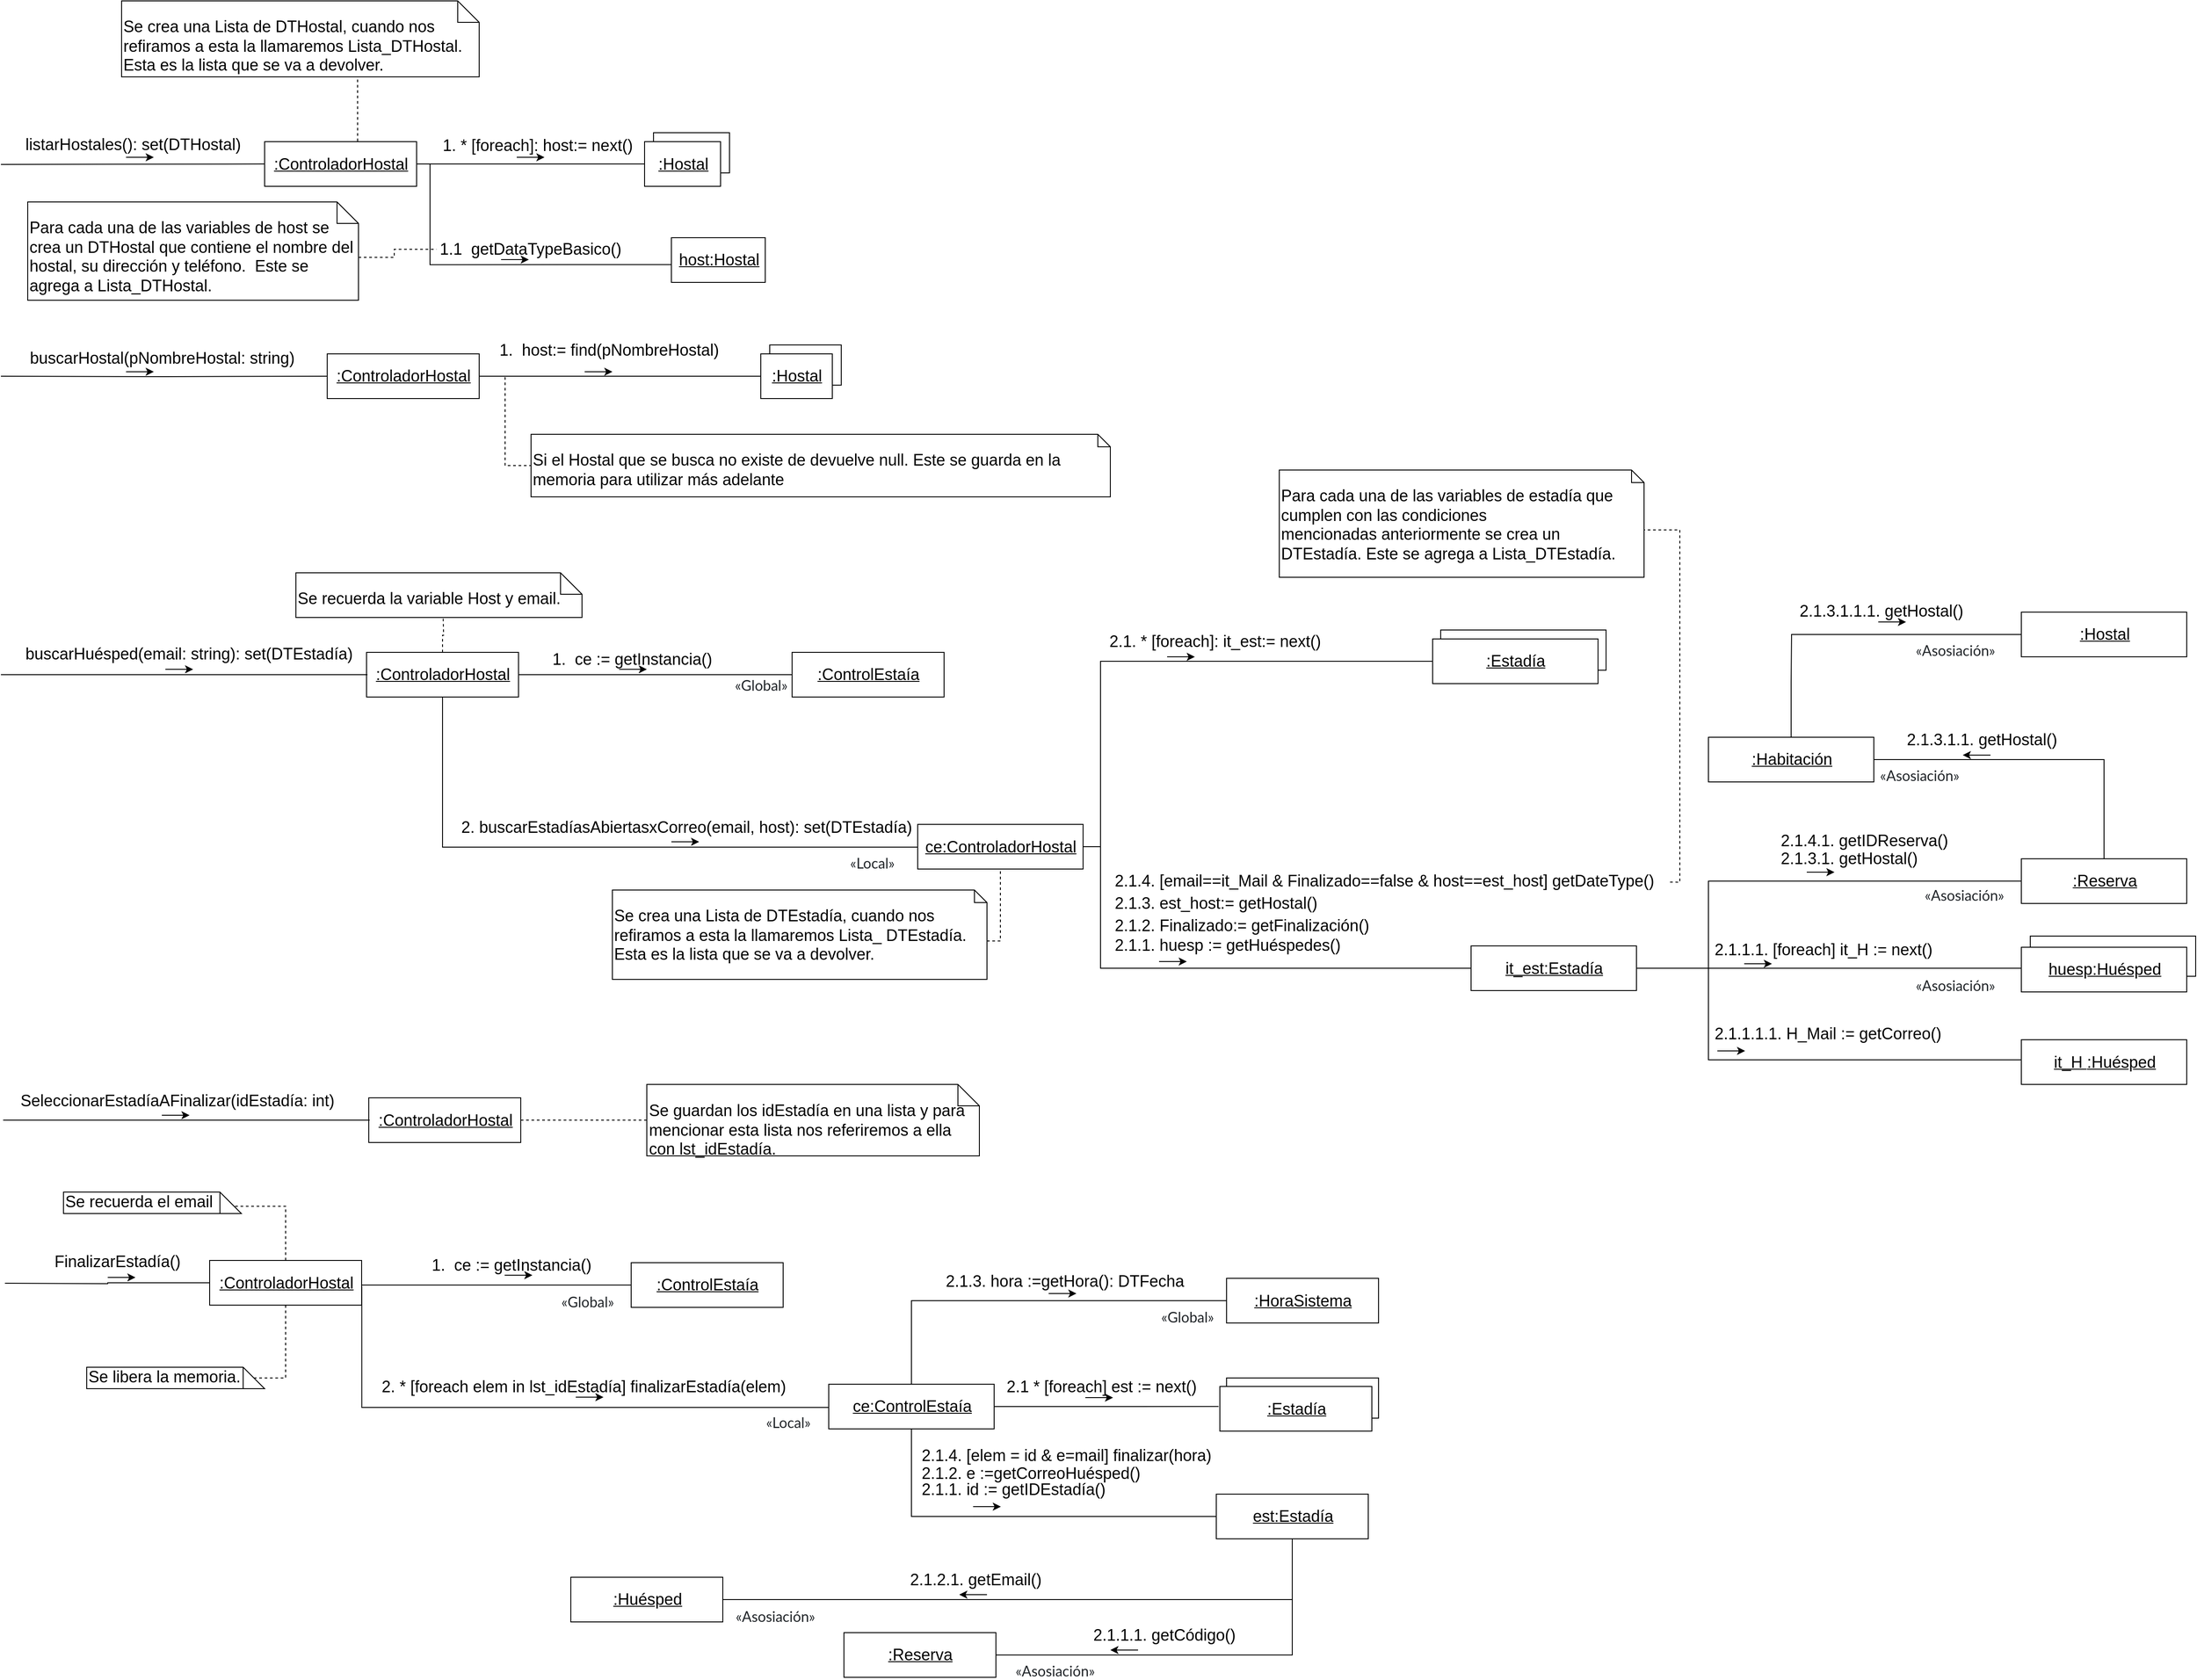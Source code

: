 <mxfile pages="1" version="11.2.4" type="device"><diagram id="DRuQuI_zZdhnLaiCwNbR" name="Finalizar Estadía "><mxGraphModel dx="2172" dy="1636" grid="1" gridSize="10" guides="1" tooltips="1" connect="1" arrows="1" fold="1" page="1" pageScale="1" pageWidth="1650" pageHeight="1300" math="0" shadow="0"><root><mxCell id="i7VamhsG1JHL7PZaSxZw-0"/><mxCell id="i7VamhsG1JHL7PZaSxZw-1" parent="i7VamhsG1JHL7PZaSxZw-0"/><mxCell id="QH2A_uGbcMg6r-jtoI0y-37" value="" style="html=1;rounded=0;glass=0;comic=0;labelBackgroundColor=none;strokeWidth=1;gradientColor=none;fontFamily=Helvetica;fontSize=18;" parent="i7VamhsG1JHL7PZaSxZw-1" vertex="1"><mxGeometry x="2270" y="1081.5" width="185" height="45" as="geometry"/></mxCell><mxCell id="RudC0TPtKOQSiKStHjdB-13" value="" style="html=1;rounded=0;glass=0;comic=0;labelBackgroundColor=none;strokeWidth=1;gradientColor=none;fontFamily=Helvetica;fontSize=18;" parent="i7VamhsG1JHL7PZaSxZw-1" vertex="1"><mxGeometry x="1610.5" y="739" width="185" height="45" as="geometry"/></mxCell><mxCell id="i10s_nJR-pjOkB-sqiiX-17" value="" style="html=1;rounded=0;glass=0;comic=0;labelBackgroundColor=none;strokeWidth=1;gradientColor=none;fontFamily=Helvetica;fontSize=18;" parent="i7VamhsG1JHL7PZaSxZw-1" vertex="1"><mxGeometry x="1371" y="1576" width="170" height="45" as="geometry"/></mxCell><mxCell id="t2P0Fc-SIx5XL0neFMzN-9" value=":ControladorHostal" style="html=1;fontFamily=Helvetica;fontSize=18;labelBackgroundColor=none;labelBorderColor=none;rounded=0;glass=0;comic=0;absoluteArcSize=0;strokeWidth=1;fontStyle=4" parent="i7VamhsG1JHL7PZaSxZw-1" vertex="1"><mxGeometry x="365" y="430" width="170" height="50" as="geometry"/></mxCell><mxCell id="t2P0Fc-SIx5XL0neFMzN-10" value="buscarHostal(pNombreHostal: string)" style="html=1;verticalAlign=bottom;endArrow=none;fontFamily=Helvetica;fontSize=18;entryX=0;entryY=0.5;entryDx=0;entryDy=0;rounded=0;startArrow=none;startFill=0;endFill=0;edgeStyle=orthogonalEdgeStyle;" parent="i7VamhsG1JHL7PZaSxZw-1" target="t2P0Fc-SIx5XL0neFMzN-9" edge="1"><mxGeometry x="-0.017" y="6" width="80" relative="1" as="geometry"><mxPoint y="455" as="sourcePoint"/><mxPoint x="130" y="510" as="targetPoint"/><mxPoint as="offset"/></mxGeometry></mxCell><mxCell id="t2P0Fc-SIx5XL0neFMzN-11" value="" style="html=1;rounded=0;glass=0;comic=0;labelBackgroundColor=none;strokeWidth=1;gradientColor=none;fontFamily=Helvetica;fontSize=18;" parent="i7VamhsG1JHL7PZaSxZw-1" vertex="1"><mxGeometry x="860" y="420" width="80" height="45" as="geometry"/></mxCell><mxCell id="t2P0Fc-SIx5XL0neFMzN-12" value=":Hostal" style="html=1;fontFamily=Helvetica;fontSize=18;labelBackgroundColor=none;labelBorderColor=none;rounded=0;glass=0;comic=0;absoluteArcSize=0;strokeWidth=1;fontStyle=4;gradientColor=none;gradientDirection=north;portConstraintRotation=0;resizeHeight=0;" parent="i7VamhsG1JHL7PZaSxZw-1" vertex="1"><mxGeometry x="850" y="430" width="80" height="50" as="geometry"/></mxCell><mxCell id="t2P0Fc-SIx5XL0neFMzN-13" value="1.&amp;nbsp; host:= find(pNombreHostal)" style="html=1;verticalAlign=bottom;endArrow=none;fontFamily=Helvetica;fontSize=18;exitX=1;exitY=0.5;exitDx=0;exitDy=0;entryX=0;entryY=0.5;entryDx=0;entryDy=0;rounded=0;startArrow=none;startFill=0;endFill=0;edgeStyle=orthogonalEdgeStyle;" parent="i7VamhsG1JHL7PZaSxZw-1" source="t2P0Fc-SIx5XL0neFMzN-9" target="t2P0Fc-SIx5XL0neFMzN-12" edge="1"><mxGeometry x="-0.079" y="15" width="80" relative="1" as="geometry"><mxPoint x="465" y="455" as="sourcePoint"/><mxPoint x="545" y="455" as="targetPoint"/><mxPoint as="offset"/></mxGeometry></mxCell><mxCell id="t2P0Fc-SIx5XL0neFMzN-15" value="&lt;p class=&quot;MsoNormal&quot;&gt;&lt;span lang=&quot;ES-UY&quot; style=&quot;font-size: 13.5pt ; line-height: 107% ; font-family: &amp;#34;helvetica&amp;#34; , sans-serif&quot;&gt;Si el Hostal&amp;nbsp;que se busca no existe de devuelve null. Este se guarda en la memoria para&amp;nbsp;utilizar más adelante&lt;/span&gt; &lt;span lang=&quot;ES-UY&quot;&gt;&lt;/span&gt;&lt;/p&gt;" style="shape=note;whiteSpace=wrap;html=1;size=14;verticalAlign=top;align=left;spacingTop=-6;rounded=0;glass=0;comic=0;labelBackgroundColor=none;strokeWidth=1;gradientColor=none;fontFamily=Helvetica;fontSize=18;" parent="i7VamhsG1JHL7PZaSxZw-1" vertex="1"><mxGeometry x="593" y="520" width="648" height="70" as="geometry"/></mxCell><mxCell id="t2P0Fc-SIx5XL0neFMzN-16" value="" style="endArrow=none;endSize=12;dashed=1;html=1;fontFamily=Helvetica;fontSize=18;endFill=0;entryX=0;entryY=0.5;entryDx=0;entryDy=0;entryPerimeter=0;exitX=1;exitY=0.5;exitDx=0;exitDy=0;edgeStyle=orthogonalEdgeStyle;rounded=0;startArrow=none;startFill=0;" parent="i7VamhsG1JHL7PZaSxZw-1" source="t2P0Fc-SIx5XL0neFMzN-9" target="t2P0Fc-SIx5XL0neFMzN-15" edge="1"><mxGeometry width="160" relative="1" as="geometry"><mxPoint x="325" y="680" as="sourcePoint"/><mxPoint x="485" y="680" as="targetPoint"/></mxGeometry></mxCell><mxCell id="RudC0TPtKOQSiKStHjdB-3" value="" style="edgeStyle=orthogonalEdgeStyle;orthogonalLoop=1;jettySize=auto;html=1;rounded=0;startArrow=none;startFill=0;endArrow=none;endFill=0;" parent="i7VamhsG1JHL7PZaSxZw-1" source="t2P0Fc-SIx5XL0neFMzN-17" target="RudC0TPtKOQSiKStHjdB-2" edge="1"><mxGeometry relative="1" as="geometry"><Array as="points"><mxPoint x="494" y="982"/></Array></mxGeometry></mxCell><mxCell id="t2P0Fc-SIx5XL0neFMzN-17" value=":ControladorHostal" style="html=1;fontFamily=Helvetica;fontSize=18;labelBackgroundColor=none;labelBorderColor=none;rounded=0;glass=0;comic=0;absoluteArcSize=0;strokeWidth=1;fontStyle=4" parent="i7VamhsG1JHL7PZaSxZw-1" vertex="1"><mxGeometry x="409" y="764" width="170" height="50" as="geometry"/></mxCell><mxCell id="RudC0TPtKOQSiKStHjdB-10" value="" style="edgeStyle=orthogonalEdgeStyle;rounded=0;orthogonalLoop=1;jettySize=auto;html=1;entryX=0;entryY=0.5;entryDx=0;entryDy=0;endArrow=none;endFill=0;exitX=1;exitY=0.5;exitDx=0;exitDy=0;" parent="i7VamhsG1JHL7PZaSxZw-1" source="RudC0TPtKOQSiKStHjdB-2" target="RudC0TPtKOQSiKStHjdB-9" edge="1"><mxGeometry relative="1" as="geometry"><Array as="points"><mxPoint x="1230" y="982"/><mxPoint x="1230" y="774"/></Array></mxGeometry></mxCell><mxCell id="QH2A_uGbcMg6r-jtoI0y-28" style="edgeStyle=orthogonalEdgeStyle;rounded=0;orthogonalLoop=1;jettySize=auto;html=1;startArrow=none;startFill=0;endArrow=none;endFill=0;entryX=0;entryY=0.5;entryDx=0;entryDy=0;exitX=1;exitY=0.5;exitDx=0;exitDy=0;" parent="i7VamhsG1JHL7PZaSxZw-1" source="RudC0TPtKOQSiKStHjdB-2" target="QH2A_uGbcMg6r-jtoI0y-27" edge="1"><mxGeometry relative="1" as="geometry"><Array as="points"><mxPoint x="1230" y="982"/><mxPoint x="1230" y="1117"/></Array><mxPoint x="1550" y="1118" as="targetPoint"/></mxGeometry></mxCell><mxCell id="RudC0TPtKOQSiKStHjdB-2" value="ce:ControladorHostal" style="html=1;fontFamily=Helvetica;fontSize=18;labelBackgroundColor=none;labelBorderColor=none;rounded=0;glass=0;comic=0;absoluteArcSize=0;strokeWidth=1;fontStyle=4" parent="i7VamhsG1JHL7PZaSxZw-1" vertex="1"><mxGeometry x="1025.5" y="956.5" width="185" height="50" as="geometry"/></mxCell><mxCell id="RudC0TPtKOQSiKStHjdB-9" value=":Estadía" style="html=1;fontFamily=Helvetica;fontSize=18;labelBackgroundColor=none;labelBorderColor=none;rounded=0;glass=0;comic=0;absoluteArcSize=0;strokeWidth=1;fontStyle=4" parent="i7VamhsG1JHL7PZaSxZw-1" vertex="1"><mxGeometry x="1601.5" y="749" width="185" height="50" as="geometry"/></mxCell><mxCell id="t2P0Fc-SIx5XL0neFMzN-18" value="buscarHuésped(email: string): set(DTEstadía)" style="html=1;verticalAlign=bottom;endArrow=none;fontFamily=Helvetica;fontSize=18;entryX=0;entryY=0.5;entryDx=0;entryDy=0;rounded=0;startArrow=none;startFill=0;endFill=0;edgeStyle=orthogonalEdgeStyle;" parent="i7VamhsG1JHL7PZaSxZw-1" target="t2P0Fc-SIx5XL0neFMzN-17" edge="1"><mxGeometry x="0.003" y="9" width="80" relative="1" as="geometry"><mxPoint x="10" y="789" as="sourcePoint"/><mxPoint x="99" y="844" as="targetPoint"/><Array as="points"><mxPoint x="10" y="789"/><mxPoint x="10" y="789"/></Array><mxPoint as="offset"/></mxGeometry></mxCell><mxCell id="t2P0Fc-SIx5XL0neFMzN-19" value=":ControlEstaía" style="html=1;fontFamily=Helvetica;fontSize=18;labelBackgroundColor=none;labelBorderColor=none;rounded=0;glass=0;comic=0;absoluteArcSize=0;strokeWidth=1;fontStyle=4;gradientColor=none;gradientDirection=north;portConstraintRotation=0;resizeHeight=0;" parent="i7VamhsG1JHL7PZaSxZw-1" vertex="1"><mxGeometry x="885" y="764" width="170" height="50" as="geometry"/></mxCell><mxCell id="t2P0Fc-SIx5XL0neFMzN-20" value="" style="html=1;verticalAlign=bottom;endArrow=none;fontFamily=Helvetica;fontSize=18;exitX=1;exitY=0.5;exitDx=0;exitDy=0;entryX=0;entryY=0.5;entryDx=0;entryDy=0;rounded=0;startArrow=none;startFill=0;endFill=0;edgeStyle=orthogonalEdgeStyle;" parent="i7VamhsG1JHL7PZaSxZw-1" source="t2P0Fc-SIx5XL0neFMzN-17" target="t2P0Fc-SIx5XL0neFMzN-19" edge="1"><mxGeometry x="-0.14" y="13" width="80" relative="1" as="geometry"><mxPoint x="641.5" y="789" as="sourcePoint"/><mxPoint x="721.5" y="789" as="targetPoint"/><mxPoint as="offset"/></mxGeometry></mxCell><mxCell id="M3K23C-mdGrIZr00Ml2p-0" value="&lt;span style=&quot;color: rgb(33 , 37 , 41) ; font-family: &amp;#34;lato&amp;#34; , &amp;#34;arial&amp;#34; , sans-serif ; font-size: 16px ; text-align: left ; white-space: normal&quot;&gt;«Global»&lt;/span&gt;" style="text;html=1;resizable=0;points=[];align=center;verticalAlign=middle;labelBackgroundColor=#ffffff;" parent="t2P0Fc-SIx5XL0neFMzN-20" vertex="1" connectable="0"><mxGeometry x="0.367" y="-4" relative="1" as="geometry"><mxPoint x="62" y="7" as="offset"/></mxGeometry></mxCell><mxCell id="t2P0Fc-SIx5XL0neFMzN-24" value=":ControladorHostal" style="html=1;fontFamily=Helvetica;fontSize=18;labelBackgroundColor=none;labelBorderColor=none;rounded=0;glass=0;comic=0;absoluteArcSize=0;strokeWidth=1;fontStyle=4" parent="i7VamhsG1JHL7PZaSxZw-1" vertex="1"><mxGeometry x="233.5" y="1444.5" width="170" height="50" as="geometry"/></mxCell><mxCell id="t2P0Fc-SIx5XL0neFMzN-25" value="FinalizarEstadía()" style="html=1;verticalAlign=bottom;endArrow=none;fontFamily=Helvetica;fontSize=18;entryX=0;entryY=0.5;entryDx=0;entryDy=0;rounded=0;startArrow=none;startFill=0;endFill=0;edgeStyle=orthogonalEdgeStyle;" parent="i7VamhsG1JHL7PZaSxZw-1" target="t2P0Fc-SIx5XL0neFMzN-24" edge="1"><mxGeometry x="0.097" y="10" width="80" relative="1" as="geometry"><mxPoint x="4.5" y="1470" as="sourcePoint"/><mxPoint x="93.5" y="1524.5" as="targetPoint"/><mxPoint x="1" as="offset"/></mxGeometry></mxCell><mxCell id="t2P0Fc-SIx5XL0neFMzN-27" value=":Estadía" style="html=1;fontFamily=Helvetica;fontSize=18;labelBackgroundColor=none;labelBorderColor=none;rounded=0;glass=0;comic=0;absoluteArcSize=0;strokeWidth=1;fontStyle=4;gradientColor=none;gradientDirection=north;portConstraintRotation=0;resizeHeight=0;" parent="i7VamhsG1JHL7PZaSxZw-1" vertex="1"><mxGeometry x="1363.5" y="1585.5" width="170" height="50" as="geometry"/></mxCell><mxCell id="RudC0TPtKOQSiKStHjdB-7" value="&lt;span style=&quot;font-size: 18px ; text-align: center ; background-color: rgb(255 , 255 , 255)&quot;&gt;2. buscarEstadíasAbiertasxCorreo(email, host): set(DTEstadía)&lt;/span&gt;" style="text;html=1;resizable=0;points=[];autosize=1;align=left;verticalAlign=top;spacingTop=-4;" parent="i7VamhsG1JHL7PZaSxZw-1" vertex="1"><mxGeometry x="512.5" y="946.5" width="520" height="20" as="geometry"/></mxCell><mxCell id="RudC0TPtKOQSiKStHjdB-14" value="&lt;span style=&quot;font-size: 18px ; text-align: center ; background-color: rgb(255 , 255 , 255)&quot;&gt;2.1. * [foreach]: it_est:= next()&lt;/span&gt;" style="text;html=1;resizable=0;points=[];autosize=1;align=left;verticalAlign=top;spacingTop=-4;" parent="i7VamhsG1JHL7PZaSxZw-1" vertex="1"><mxGeometry x="1237.5" y="739" width="250" height="20" as="geometry"/></mxCell><mxCell id="RudC0TPtKOQSiKStHjdB-18" value="" style="edgeStyle=orthogonalEdgeStyle;orthogonalLoop=1;jettySize=auto;html=1;rounded=0;startArrow=none;startFill=0;endArrow=none;endFill=0;exitX=1.001;exitY=0.58;exitDx=0;exitDy=0;exitPerimeter=0;" parent="i7VamhsG1JHL7PZaSxZw-1" source="t2P0Fc-SIx5XL0neFMzN-24" target="RudC0TPtKOQSiKStHjdB-19" edge="1"><mxGeometry relative="1" as="geometry"><mxPoint x="410" y="1470" as="sourcePoint"/><Array as="points"><mxPoint x="404" y="1609"/></Array></mxGeometry></mxCell><mxCell id="QH2A_uGbcMg6r-jtoI0y-21" style="edgeStyle=orthogonalEdgeStyle;rounded=0;orthogonalLoop=1;jettySize=auto;html=1;entryX=-0.008;entryY=0.448;entryDx=0;entryDy=0;entryPerimeter=0;startArrow=none;startFill=0;endArrow=none;endFill=0;" parent="i7VamhsG1JHL7PZaSxZw-1" source="RudC0TPtKOQSiKStHjdB-19" target="t2P0Fc-SIx5XL0neFMzN-27" edge="1"><mxGeometry relative="1" as="geometry"/></mxCell><mxCell id="QH2A_uGbcMg6r-jtoI0y-152" style="edgeStyle=orthogonalEdgeStyle;rounded=0;orthogonalLoop=1;jettySize=auto;html=1;entryX=0;entryY=0.5;entryDx=0;entryDy=0;startArrow=none;startFill=0;endArrow=none;endFill=0;" parent="i7VamhsG1JHL7PZaSxZw-1" source="RudC0TPtKOQSiKStHjdB-19" target="QH2A_uGbcMg6r-jtoI0y-151" edge="1"><mxGeometry relative="1" as="geometry"><Array as="points"><mxPoint x="1018.5" y="1731"/></Array></mxGeometry></mxCell><mxCell id="RudC0TPtKOQSiKStHjdB-19" value="ce:ControlEstaía" style="html=1;fontFamily=Helvetica;fontSize=18;labelBackgroundColor=none;labelBorderColor=none;rounded=0;glass=0;comic=0;absoluteArcSize=0;strokeWidth=1;fontStyle=4" parent="i7VamhsG1JHL7PZaSxZw-1" vertex="1"><mxGeometry x="926" y="1583" width="185" height="50" as="geometry"/></mxCell><mxCell id="RudC0TPtKOQSiKStHjdB-20" value=":ControlEstaía" style="html=1;fontFamily=Helvetica;fontSize=18;labelBackgroundColor=none;labelBorderColor=none;rounded=0;glass=0;comic=0;absoluteArcSize=0;strokeWidth=1;fontStyle=4;gradientColor=none;gradientDirection=north;portConstraintRotation=0;resizeHeight=0;" parent="i7VamhsG1JHL7PZaSxZw-1" vertex="1"><mxGeometry x="705" y="1447" width="170" height="50" as="geometry"/></mxCell><mxCell id="RudC0TPtKOQSiKStHjdB-21" value="" style="html=1;verticalAlign=bottom;endArrow=none;fontFamily=Helvetica;fontSize=18;exitX=1;exitY=0.5;exitDx=0;exitDy=0;entryX=0;entryY=0.5;entryDx=0;entryDy=0;rounded=0;startArrow=none;startFill=0;endFill=0;edgeStyle=orthogonalEdgeStyle;" parent="i7VamhsG1JHL7PZaSxZw-1" target="RudC0TPtKOQSiKStHjdB-20" edge="1"><mxGeometry x="0.184" y="1" width="80" relative="1" as="geometry"><mxPoint x="403.5" y="1469.5" as="sourcePoint"/><mxPoint x="546" y="1469.5" as="targetPoint"/><mxPoint as="offset"/><Array as="points"><mxPoint x="404" y="1472"/></Array></mxGeometry></mxCell><mxCell id="RudC0TPtKOQSiKStHjdB-23" value="&lt;span style=&quot;font-size: 18px ; text-align: center ; background-color: rgb(255 , 255 , 255)&quot;&gt;2.&amp;nbsp;&lt;/span&gt;&lt;span style=&quot;text-align: center ; background-color: rgb(255 , 255 , 255)&quot;&gt;&lt;span style=&quot;font-size: 18px&quot;&gt;* [foreach elem in lst_idEstadía] finalizarEstadía(elem)&lt;/span&gt;&lt;/span&gt;" style="text;html=1;resizable=0;points=[];autosize=1;align=left;verticalAlign=top;spacingTop=-4;" parent="i7VamhsG1JHL7PZaSxZw-1" vertex="1"><mxGeometry x="423.5" y="1573" width="470" height="20" as="geometry"/></mxCell><mxCell id="RudC0TPtKOQSiKStHjdB-26" value="&lt;p class=&quot;MsoNormal&quot;&gt;Se recuerda la variable Host y email.&lt;/p&gt;" style="shape=note;whiteSpace=wrap;html=1;size=24;verticalAlign=top;align=left;spacingTop=-6;rounded=0;glass=0;comic=0;labelBackgroundColor=none;strokeWidth=1;gradientColor=none;fontFamily=Helvetica;fontSize=18;" parent="i7VamhsG1JHL7PZaSxZw-1" vertex="1"><mxGeometry x="330" y="675" width="320" height="50" as="geometry"/></mxCell><mxCell id="RudC0TPtKOQSiKStHjdB-27" value="" style="endArrow=none;dashed=1;html=1;entryX=0.5;entryY=1;entryDx=0;entryDy=0;entryPerimeter=0;exitX=0.5;exitY=0;exitDx=0;exitDy=0;rounded=0;startArrow=none;startFill=0;endFill=0;edgeStyle=orthogonalEdgeStyle;" parent="i7VamhsG1JHL7PZaSxZw-1" source="t2P0Fc-SIx5XL0neFMzN-17" edge="1"><mxGeometry width="50" height="50" relative="1" as="geometry"><mxPoint x="504" y="746.5" as="sourcePoint"/><mxPoint x="494.714" y="724.714" as="targetPoint"/></mxGeometry></mxCell><mxCell id="QH2A_uGbcMg6r-jtoI0y-1" value=":ControladorHostal" style="html=1;fontFamily=Helvetica;fontSize=18;labelBackgroundColor=none;labelBorderColor=none;rounded=0;glass=0;comic=0;absoluteArcSize=0;strokeWidth=1;fontStyle=4" parent="i7VamhsG1JHL7PZaSxZw-1" vertex="1"><mxGeometry x="295" y="192.5" width="170" height="50" as="geometry"/></mxCell><mxCell id="QH2A_uGbcMg6r-jtoI0y-2" value="listarHostales(): set(DTHostal)&amp;nbsp;" style="html=1;verticalAlign=bottom;endArrow=none;fontFamily=Helvetica;fontSize=18;entryX=0;entryY=0.5;entryDx=0;entryDy=0;endFill=0;" parent="i7VamhsG1JHL7PZaSxZw-1" target="QH2A_uGbcMg6r-jtoI0y-1" edge="1"><mxGeometry x="0.017" y="8" width="80" relative="1" as="geometry"><mxPoint y="218" as="sourcePoint"/><mxPoint x="80" y="272.5" as="targetPoint"/><mxPoint as="offset"/></mxGeometry></mxCell><mxCell id="QH2A_uGbcMg6r-jtoI0y-3" value="" style="html=1;rounded=0;glass=0;comic=0;labelBackgroundColor=none;strokeWidth=1;gradientColor=none;fontFamily=Helvetica;fontSize=18;" parent="i7VamhsG1JHL7PZaSxZw-1" vertex="1"><mxGeometry x="730" y="182.5" width="85" height="45" as="geometry"/></mxCell><mxCell id="QH2A_uGbcMg6r-jtoI0y-4" value=":Hostal" style="html=1;fontFamily=Helvetica;fontSize=18;labelBackgroundColor=none;labelBorderColor=none;rounded=0;glass=0;comic=0;absoluteArcSize=0;strokeWidth=1;fontStyle=4;gradientColor=none;gradientDirection=north;portConstraintRotation=0;resizeHeight=0;" parent="i7VamhsG1JHL7PZaSxZw-1" vertex="1"><mxGeometry x="720" y="192.5" width="85" height="50" as="geometry"/></mxCell><mxCell id="QH2A_uGbcMg6r-jtoI0y-5" value="1. * [foreach]: host:= next()" style="html=1;verticalAlign=bottom;endArrow=none;fontFamily=Helvetica;fontSize=18;exitX=1;exitY=0.5;exitDx=0;exitDy=0;entryX=0;entryY=0.5;entryDx=0;entryDy=0;endFill=0;" parent="i7VamhsG1JHL7PZaSxZw-1" source="QH2A_uGbcMg6r-jtoI0y-1" target="QH2A_uGbcMg6r-jtoI0y-4" edge="1"><mxGeometry x="0.059" y="8" width="80" relative="1" as="geometry"><mxPoint x="415" y="217.5" as="sourcePoint"/><mxPoint x="495" y="217.5" as="targetPoint"/><mxPoint y="1" as="offset"/></mxGeometry></mxCell><mxCell id="QH2A_uGbcMg6r-jtoI0y-7" value="&lt;p class=&quot;MsoNormal&quot;&gt;&lt;span lang=&quot;ES-UY&quot;&gt;Para cada una de las variables de host se&lt;br&gt;crea un DTHostal que contiene el nombre del hostal, su dirección y teléfono.&amp;nbsp; Este se agrega a Lista_DTHostal.&lt;/span&gt;&lt;/p&gt;" style="shape=note;whiteSpace=wrap;html=1;size=24;verticalAlign=top;align=left;spacingTop=-6;rounded=0;glass=0;comic=0;labelBackgroundColor=none;strokeWidth=1;gradientColor=none;fontFamily=Helvetica;fontSize=18;" parent="i7VamhsG1JHL7PZaSxZw-1" vertex="1"><mxGeometry x="30" y="260" width="370" height="110" as="geometry"/></mxCell><mxCell id="QH2A_uGbcMg6r-jtoI0y-8" value="host:Hostal" style="html=1;fontFamily=Helvetica;fontSize=18;labelBackgroundColor=none;labelBorderColor=none;rounded=0;glass=0;comic=0;absoluteArcSize=0;strokeWidth=1;fontStyle=4;gradientColor=none;gradientDirection=north;portConstraintRotation=0;resizeHeight=0;" parent="i7VamhsG1JHL7PZaSxZw-1" vertex="1"><mxGeometry x="750" y="300" width="105" height="50" as="geometry"/></mxCell><mxCell id="QH2A_uGbcMg6r-jtoI0y-9" value="" style="endArrow=none;html=1;entryX=1;entryY=0.5;entryDx=0;entryDy=0;edgeStyle=orthogonalEdgeStyle;rounded=0;exitX=0.001;exitY=0.603;exitDx=0;exitDy=0;exitPerimeter=0;" parent="i7VamhsG1JHL7PZaSxZw-1" source="QH2A_uGbcMg6r-jtoI0y-8" target="QH2A_uGbcMg6r-jtoI0y-1" edge="1"><mxGeometry width="50" height="50" relative="1" as="geometry"><mxPoint x="730" y="330" as="sourcePoint"/><mxPoint x="535" y="342.5" as="targetPoint"/><Array as="points"><mxPoint x="480" y="330"/><mxPoint x="480" y="218"/></Array></mxGeometry></mxCell><mxCell id="QH2A_uGbcMg6r-jtoI0y-17" value="" style="endArrow=none;dashed=1;html=1;edgeStyle=orthogonalEdgeStyle;rounded=0;exitX=0;exitY=0;exitDx=370;exitDy=62;exitPerimeter=0;entryX=-0.008;entryY=0.65;entryDx=0;entryDy=0;entryPerimeter=0;" parent="i7VamhsG1JHL7PZaSxZw-1" source="QH2A_uGbcMg6r-jtoI0y-7" target="BRYXdsOdBAK3vcTuDJ-m-0" edge="1"><mxGeometry width="50" height="50" relative="1" as="geometry"><mxPoint x="420" y="340" as="sourcePoint"/><mxPoint x="480" y="220.333" as="targetPoint"/><Array as="points"><mxPoint x="440" y="322"/><mxPoint x="440" y="313"/></Array></mxGeometry></mxCell><mxCell id="QH2A_uGbcMg6r-jtoI0y-18" value="" style="endArrow=none;html=1;" parent="i7VamhsG1JHL7PZaSxZw-1" edge="1"><mxGeometry width="50" height="50" relative="1" as="geometry"><mxPoint y="789" as="sourcePoint"/><mxPoint x="410" y="789" as="targetPoint"/></mxGeometry></mxCell><mxCell id="kaMDln1j0YEVCARVIJih-2" value="" style="edgeStyle=orthogonalEdgeStyle;rounded=0;orthogonalLoop=1;jettySize=auto;html=1;endArrow=none;endFill=0;" parent="i7VamhsG1JHL7PZaSxZw-1" source="QH2A_uGbcMg6r-jtoI0y-27" target="kaMDln1j0YEVCARVIJih-1" edge="1"><mxGeometry relative="1" as="geometry"><Array as="points"><mxPoint x="1910" y="1118"/><mxPoint x="1910" y="1020"/></Array></mxGeometry></mxCell><mxCell id="QH2A_uGbcMg6r-jtoI0y-27" value="&lt;span style=&quot;background-color: rgb(255 , 255 , 255)&quot;&gt;it_est&lt;/span&gt;:Estadía" style="html=1;fontFamily=Helvetica;fontSize=18;labelBackgroundColor=none;labelBorderColor=none;rounded=0;glass=0;comic=0;absoluteArcSize=0;strokeWidth=1;fontStyle=4" parent="i7VamhsG1JHL7PZaSxZw-1" vertex="1"><mxGeometry x="1644.5" y="1092.5" width="185" height="50" as="geometry"/></mxCell><mxCell id="kaMDln1j0YEVCARVIJih-1" value="&lt;span style=&quot;background-color: rgb(255 , 255 , 255)&quot;&gt;:Reserva&lt;/span&gt;" style="html=1;fontFamily=Helvetica;fontSize=18;labelBackgroundColor=none;labelBorderColor=none;rounded=0;glass=0;comic=0;absoluteArcSize=0;strokeWidth=1;fontStyle=4" parent="i7VamhsG1JHL7PZaSxZw-1" vertex="1"><mxGeometry x="2260" y="995" width="185" height="50" as="geometry"/></mxCell><mxCell id="QH2A_uGbcMg6r-jtoI0y-29" value="&lt;span style=&quot;font-size: 18px ; text-align: center ; background-color: rgb(255 , 255 , 255)&quot;&gt;2.1.1. huesp :=&amp;nbsp;&lt;/span&gt;&lt;span lang=&quot;ES-UY&quot; style=&quot;font-size: 13.5pt ; line-height: 107% ; font-family: &amp;#34;helvetica&amp;#34; , sans-serif ; background: white&quot;&gt;getHuéspedes()&lt;/span&gt;" style="text;html=1;resizable=0;points=[];autosize=1;align=left;verticalAlign=top;spacingTop=-4;" parent="i7VamhsG1JHL7PZaSxZw-1" vertex="1"><mxGeometry x="1244" y="1079" width="270" height="20" as="geometry"/></mxCell><mxCell id="QH2A_uGbcMg6r-jtoI0y-31" value="&lt;span style=&quot;font-size: 18px ; text-align: center ; background-color: rgb(255 , 255 , 255)&quot;&gt;2.1.2. Finalizado:=&amp;nbsp;&lt;/span&gt;&lt;span lang=&quot;ES-UY&quot; style=&quot;font-size: 13.5pt ; line-height: 107% ; font-family: &amp;#34;helvetica&amp;#34; , sans-serif ; background: white&quot;&gt;&lt;span style=&quot;font-family: &amp;#34;helvetica&amp;#34; ; text-align: center&quot;&gt;getFinalización&lt;/span&gt;()&lt;/span&gt;" style="text;html=1;resizable=0;points=[];autosize=1;align=left;verticalAlign=top;spacingTop=-4;" parent="i7VamhsG1JHL7PZaSxZw-1" vertex="1"><mxGeometry x="1244" y="1056.5" width="300" height="20" as="geometry"/></mxCell><mxCell id="QH2A_uGbcMg6r-jtoI0y-32" value="&lt;span style=&quot;text-align: center ; background-color: rgb(255 , 255 , 255)&quot;&gt;&lt;span style=&quot;font-size: 18px&quot;&gt;2.1.4. [email==it_Mail &amp;amp; Finalizado==false &amp;amp; host==est_host]&amp;nbsp;&lt;/span&gt;&lt;/span&gt;&lt;span lang=&quot;ES-UY&quot; style=&quot;font-size: 13.5pt ; line-height: 107% ; font-family: &amp;#34;helvetica&amp;#34; , sans-serif ; background: white&quot;&gt;getDateType()&lt;/span&gt;" style="text;html=1;resizable=0;points=[];autosize=1;align=left;verticalAlign=top;spacingTop=-4;" parent="i7VamhsG1JHL7PZaSxZw-1" vertex="1"><mxGeometry x="1244" y="1006.5" width="620" height="20" as="geometry"/></mxCell><mxCell id="QH2A_uGbcMg6r-jtoI0y-33" value="&lt;span style=&quot;background-color: rgb(255 , 255 , 255)&quot;&gt;huesp:Huésped&lt;/span&gt;" style="html=1;fontFamily=Helvetica;fontSize=18;labelBackgroundColor=none;labelBorderColor=none;rounded=0;glass=0;comic=0;absoluteArcSize=0;strokeWidth=1;fontStyle=4" parent="i7VamhsG1JHL7PZaSxZw-1" vertex="1"><mxGeometry x="2260" y="1094" width="185" height="50" as="geometry"/></mxCell><mxCell id="QH2A_uGbcMg6r-jtoI0y-35" value="&lt;span style=&quot;font-size: 18px ; text-align: center ; background-color: rgb(255 , 255 , 255)&quot;&gt;2.1.1.1. [foreach] it_H := next()&lt;/span&gt;" style="text;html=1;resizable=0;points=[];autosize=1;align=left;verticalAlign=top;spacingTop=-4;" parent="i7VamhsG1JHL7PZaSxZw-1" vertex="1"><mxGeometry x="1914.5" y="1084" width="260" height="20" as="geometry"/></mxCell><mxCell id="QH2A_uGbcMg6r-jtoI0y-39" value="&lt;span style=&quot;background-color: rgb(255 , 255 , 255)&quot;&gt;it_H&amp;nbsp;&lt;/span&gt;&lt;span style=&quot;background-color: rgb(255 , 255 , 255)&quot;&gt;:Huésped&lt;/span&gt;" style="html=1;fontFamily=Helvetica;fontSize=18;labelBackgroundColor=none;labelBorderColor=none;rounded=0;glass=0;comic=0;absoluteArcSize=0;strokeWidth=1;fontStyle=4" parent="i7VamhsG1JHL7PZaSxZw-1" vertex="1"><mxGeometry x="2260" y="1197.5" width="185" height="50" as="geometry"/></mxCell><mxCell id="QH2A_uGbcMg6r-jtoI0y-41" value="&lt;span style=&quot;font-size: 18px ; text-align: center ; background-color: rgb(255 , 255 , 255)&quot;&gt;2.1.1.1.1.&amp;nbsp;&lt;/span&gt;&lt;span style=&quot;font-size: 18px ; text-align: center ; background-color: rgb(255 , 255 , 255)&quot;&gt;H_Mail := getCorreo()&lt;/span&gt;" style="text;html=1;resizable=0;points=[];autosize=1;align=left;verticalAlign=top;spacingTop=-4;" parent="i7VamhsG1JHL7PZaSxZw-1" vertex="1"><mxGeometry x="1914.5" y="1177.5" width="270" height="20" as="geometry"/></mxCell><mxCell id="QH2A_uGbcMg6r-jtoI0y-44" value="&lt;p class=&quot;MsoNormal&quot;&gt;&lt;span lang=&quot;ES-UY&quot;&gt;Se crea una Lista de DTEstadía, cuando nos&lt;br/&gt;refiramos a esta la llamaremos Lista_ DTEstadía. Esta es la lista que se va a devolver.&lt;/span&gt;&lt;/p&gt;" style="shape=note;whiteSpace=wrap;html=1;size=14;verticalAlign=top;align=left;spacingTop=-6;rounded=0;glass=0;comic=0;labelBackgroundColor=none;strokeWidth=1;gradientColor=none;fontFamily=Helvetica;fontSize=18;" parent="i7VamhsG1JHL7PZaSxZw-1" vertex="1"><mxGeometry x="684" y="1030" width="419" height="100" as="geometry"/></mxCell><mxCell id="QH2A_uGbcMg6r-jtoI0y-49" value=":ControladorHostal" style="html=1;fontFamily=Helvetica;fontSize=18;labelBackgroundColor=none;labelBorderColor=none;rounded=0;glass=0;comic=0;absoluteArcSize=0;strokeWidth=1;fontStyle=4" parent="i7VamhsG1JHL7PZaSxZw-1" vertex="1"><mxGeometry x="411.5" y="1262.5" width="170" height="50" as="geometry"/></mxCell><mxCell id="QH2A_uGbcMg6r-jtoI0y-65" value="&lt;p class=&quot;MsoNormal&quot;&gt;&lt;span lang=&quot;ES-UY&quot; style=&quot;font-size: 13.5pt ; line-height: 107% ; font-family: &amp;#34;helvetica&amp;#34; , sans-serif&quot;&gt;Se guardan&amp;nbsp;los idEstadía en una lista y para mencionar esta lista nos referiremos a ella&lt;br&gt;con lst_idEstadía.&lt;/span&gt;&lt;span lang=&quot;ES-UY&quot;&gt;&lt;/span&gt;&lt;/p&gt;" style="shape=note;whiteSpace=wrap;html=1;size=24;verticalAlign=top;align=left;spacingTop=-6;rounded=0;glass=0;comic=0;labelBackgroundColor=none;strokeWidth=1;gradientColor=none;fontFamily=Helvetica;fontSize=18;" parent="i7VamhsG1JHL7PZaSxZw-1" vertex="1"><mxGeometry x="722.5" y="1247.5" width="372" height="80" as="geometry"/></mxCell><mxCell id="QH2A_uGbcMg6r-jtoI0y-66" value="" style="endArrow=none;dashed=1;html=1;entryX=0;entryY=0.5;entryDx=0;entryDy=0;entryPerimeter=0;exitX=1;exitY=0.5;exitDx=0;exitDy=0;rounded=0;startArrow=none;startFill=0;endFill=0;edgeStyle=orthogonalEdgeStyle;" parent="i7VamhsG1JHL7PZaSxZw-1" source="QH2A_uGbcMg6r-jtoI0y-49" target="QH2A_uGbcMg6r-jtoI0y-65" edge="1"><mxGeometry width="50" height="50" relative="1" as="geometry"><mxPoint x="506.5" y="1245" as="sourcePoint"/><mxPoint x="497.214" y="1223.214" as="targetPoint"/></mxGeometry></mxCell><mxCell id="QH2A_uGbcMg6r-jtoI0y-67" value="" style="endArrow=none;html=1;" parent="i7VamhsG1JHL7PZaSxZw-1" edge="1"><mxGeometry width="50" height="50" relative="1" as="geometry"><mxPoint x="2.5" y="1287.5" as="sourcePoint"/><mxPoint x="412.5" y="1287.5" as="targetPoint"/></mxGeometry></mxCell><mxCell id="QH2A_uGbcMg6r-jtoI0y-150" value="&lt;span style=&quot;font-size: 18px ; text-align: center ; background-color: rgb(255 , 255 , 255)&quot;&gt;2.1&amp;nbsp;&lt;/span&gt;&lt;span style=&quot;text-align: center ; background-color: rgb(255 , 255 , 255)&quot;&gt;&lt;span style=&quot;font-size: 18px&quot;&gt;* [foreach] est := next()&lt;/span&gt;&lt;/span&gt;" style="text;html=1;resizable=0;points=[];autosize=1;align=left;verticalAlign=top;spacingTop=-4;" parent="i7VamhsG1JHL7PZaSxZw-1" vertex="1"><mxGeometry x="1122.5" y="1573" width="230" height="20" as="geometry"/></mxCell><mxCell id="irW4bm9456K9bcMzjI3U-3" value="" style="edgeStyle=orthogonalEdgeStyle;rounded=0;orthogonalLoop=1;jettySize=auto;html=1;exitX=0.5;exitY=1;exitDx=0;exitDy=0;entryX=1;entryY=0.5;entryDx=0;entryDy=0;endArrow=none;endFill=0;" parent="i7VamhsG1JHL7PZaSxZw-1" source="QH2A_uGbcMg6r-jtoI0y-151" target="irW4bm9456K9bcMzjI3U-2" edge="1"><mxGeometry relative="1" as="geometry"><Array as="points"><mxPoint x="1445" y="1886"/></Array></mxGeometry></mxCell><mxCell id="irW4bm9456K9bcMzjI3U-6" value="" style="edgeStyle=orthogonalEdgeStyle;rounded=0;orthogonalLoop=1;jettySize=auto;html=1;exitX=0.5;exitY=1;exitDx=0;exitDy=0;entryX=1;entryY=0.5;entryDx=0;entryDy=0;endArrow=none;endFill=0;" parent="i7VamhsG1JHL7PZaSxZw-1" source="QH2A_uGbcMg6r-jtoI0y-151" target="irW4bm9456K9bcMzjI3U-5" edge="1"><mxGeometry relative="1" as="geometry"><Array as="points"><mxPoint x="1445" y="1824"/></Array></mxGeometry></mxCell><mxCell id="irW4bm9456K9bcMzjI3U-10" value="" style="edgeStyle=orthogonalEdgeStyle;rounded=0;orthogonalLoop=1;jettySize=auto;html=1;exitX=0.5;exitY=0;exitDx=0;exitDy=0;entryX=0;entryY=0.5;entryDx=0;entryDy=0;endArrow=none;endFill=0;" parent="i7VamhsG1JHL7PZaSxZw-1" source="RudC0TPtKOQSiKStHjdB-19" target="irW4bm9456K9bcMzjI3U-9" edge="1"><mxGeometry relative="1" as="geometry"><mxPoint x="630" y="1830" as="targetPoint"/><Array as="points"><mxPoint x="1019" y="1490"/></Array></mxGeometry></mxCell><mxCell id="QH2A_uGbcMg6r-jtoI0y-151" value="est:Estadía" style="html=1;fontFamily=Helvetica;fontSize=18;labelBackgroundColor=none;labelBorderColor=none;rounded=0;glass=0;comic=0;absoluteArcSize=0;strokeWidth=1;fontStyle=4;gradientColor=none;gradientDirection=north;portConstraintRotation=0;resizeHeight=0;" parent="i7VamhsG1JHL7PZaSxZw-1" vertex="1"><mxGeometry x="1359.5" y="1706" width="170" height="50" as="geometry"/></mxCell><mxCell id="irW4bm9456K9bcMzjI3U-9" value=":HoraSistema" style="html=1;fontFamily=Helvetica;fontSize=18;labelBackgroundColor=none;labelBorderColor=none;rounded=0;glass=0;comic=0;absoluteArcSize=0;strokeWidth=1;fontStyle=4;gradientColor=none;gradientDirection=north;portConstraintRotation=0;resizeHeight=0;" parent="i7VamhsG1JHL7PZaSxZw-1" vertex="1"><mxGeometry x="1371" y="1464.5" width="170" height="50" as="geometry"/></mxCell><mxCell id="irW4bm9456K9bcMzjI3U-5" value=":Huésped" style="html=1;fontFamily=Helvetica;fontSize=18;labelBackgroundColor=none;labelBorderColor=none;rounded=0;glass=0;comic=0;absoluteArcSize=0;strokeWidth=1;fontStyle=4;gradientColor=none;gradientDirection=north;portConstraintRotation=0;resizeHeight=0;" parent="i7VamhsG1JHL7PZaSxZw-1" vertex="1"><mxGeometry x="637.5" y="1799" width="170" height="50" as="geometry"/></mxCell><mxCell id="irW4bm9456K9bcMzjI3U-2" value=":Reserva" style="html=1;fontFamily=Helvetica;fontSize=18;labelBackgroundColor=none;labelBorderColor=none;rounded=0;glass=0;comic=0;absoluteArcSize=0;strokeWidth=1;fontStyle=4;gradientColor=none;gradientDirection=north;portConstraintRotation=0;resizeHeight=0;" parent="i7VamhsG1JHL7PZaSxZw-1" vertex="1"><mxGeometry x="943" y="1861" width="170" height="50" as="geometry"/></mxCell><mxCell id="QH2A_uGbcMg6r-jtoI0y-154" value="&lt;span style=&quot;font-size: 18px ; text-align: center ; background-color: rgb(255 , 255 , 255)&quot;&gt;2.&lt;/span&gt;&lt;span style=&quot;font-size: 18px ; text-align: center ; background-color: rgb(255 , 255 , 255)&quot;&gt;1.&lt;/span&gt;&lt;span style=&quot;font-size: 18px ; text-align: center ; background-color: rgb(255 , 255 , 255)&quot;&gt;4.&amp;nbsp;&lt;/span&gt;&lt;span style=&quot;text-align: center ; background-color: rgb(255 , 255 , 255)&quot;&gt;&lt;span style=&quot;font-size: 18px&quot;&gt;[elem = id &amp;amp; e=mail] finalizar(&lt;/span&gt;&lt;/span&gt;&lt;span style=&quot;font-size: 18px ; text-align: center ; background-color: rgb(255 , 255 , 255)&quot;&gt;hora&lt;/span&gt;&lt;span style=&quot;text-align: center ; background-color: rgb(255 , 255 , 255)&quot;&gt;&lt;span style=&quot;font-size: 18px&quot;&gt;)&lt;/span&gt;&lt;/span&gt;" style="text;html=1;resizable=0;points=[];autosize=1;align=left;verticalAlign=top;spacingTop=-4;" parent="i7VamhsG1JHL7PZaSxZw-1" vertex="1"><mxGeometry x="1028" y="1650" width="340" height="20" as="geometry"/></mxCell><mxCell id="QH2A_uGbcMg6r-jtoI0y-155" value="&lt;span style=&quot;font-size: 18px ; text-align: center ; background-color: rgb(255 , 255 , 255)&quot;&gt;2.1&lt;/span&gt;&lt;span style=&quot;font-size: 18px ; text-align: center ; background-color: rgb(255 , 255 , 255)&quot;&gt;.1&lt;/span&gt;&lt;span style=&quot;font-size: 18px ; text-align: center ; background-color: rgb(255 , 255 , 255)&quot;&gt;.&amp;nbsp;&lt;/span&gt;&lt;span style=&quot;text-align: center ; background-color: rgb(255 , 255 , 255)&quot;&gt;&lt;span style=&quot;font-size: 18px&quot;&gt;id := getIDEstadía()&lt;/span&gt;&lt;/span&gt;" style="text;html=1;resizable=0;points=[];autosize=1;align=left;verticalAlign=top;spacingTop=-4;" parent="i7VamhsG1JHL7PZaSxZw-1" vertex="1"><mxGeometry x="1027.5" y="1688" width="220" height="20" as="geometry"/></mxCell><mxCell id="QH2A_uGbcMg6r-jtoI0y-160" style="edgeStyle=orthogonalEdgeStyle;rounded=0;orthogonalLoop=1;jettySize=auto;html=1;exitX=0;exitY=0;exitDx=187;exitDy=12;exitPerimeter=0;entryX=0.5;entryY=1;entryDx=0;entryDy=0;startArrow=none;startFill=0;endArrow=none;endFill=0;dashed=1;" parent="i7VamhsG1JHL7PZaSxZw-1" source="QH2A_uGbcMg6r-jtoI0y-156" target="t2P0Fc-SIx5XL0neFMzN-24" edge="1"><mxGeometry relative="1" as="geometry"><Array as="points"><mxPoint x="319" y="1576"/></Array></mxGeometry></mxCell><mxCell id="QH2A_uGbcMg6r-jtoI0y-156" value="&lt;font face=&quot;helvetica, sans-serif&quot;&gt;Se libera la memoria.&lt;/font&gt;" style="shape=note;whiteSpace=wrap;html=1;size=24;verticalAlign=top;align=left;spacingTop=-6;rounded=0;glass=0;comic=0;labelBackgroundColor=none;strokeWidth=1;gradientColor=none;fontFamily=Helvetica;fontSize=18;" parent="i7VamhsG1JHL7PZaSxZw-1" vertex="1"><mxGeometry x="96" y="1564" width="199" height="24" as="geometry"/></mxCell><mxCell id="QH2A_uGbcMg6r-jtoI0y-162" value="&lt;span style=&quot;font-size: 18px ; text-align: center ; background-color: rgb(255 , 255 , 255)&quot;&gt;SeleccionarEstadíaAFinalizar(idEstadía:&amp;nbsp;int)&lt;/span&gt;" style="text;html=1;resizable=0;points=[];autosize=1;align=left;verticalAlign=top;spacingTop=-4;" parent="i7VamhsG1JHL7PZaSxZw-1" vertex="1"><mxGeometry x="20" y="1252.5" width="370" height="20" as="geometry"/></mxCell><mxCell id="M3K23C-mdGrIZr00Ml2p-1" value="&lt;span style=&quot;color: rgb(33 , 37 , 41) ; font-family: &amp;#34;lato&amp;#34; , &amp;#34;arial&amp;#34; , sans-serif ; font-size: 16px ; white-space: normal ; background-color: rgb(255 , 255 , 255)&quot;&gt;«Local»&lt;/span&gt;" style="text;html=1;resizable=0;points=[];autosize=1;align=left;verticalAlign=top;spacingTop=-4;" parent="i7VamhsG1JHL7PZaSxZw-1" vertex="1"><mxGeometry x="948" y="986.5" width="70" height="20" as="geometry"/></mxCell><mxCell id="M3K23C-mdGrIZr00Ml2p-2" value="&lt;span style=&quot;color: rgb(33 , 37 , 41) ; font-family: &amp;#34;lato&amp;#34; , &amp;#34;arial&amp;#34; , sans-serif ; font-size: 16px ; white-space: normal ; background-color: rgb(255 , 255 , 255)&quot;&gt;«Global»&lt;/span&gt;" style="text;html=1;resizable=0;points=[];autosize=1;align=left;verticalAlign=top;spacingTop=-4;" parent="i7VamhsG1JHL7PZaSxZw-1" vertex="1"><mxGeometry x="625" y="1477.5" width="80" height="20" as="geometry"/></mxCell><mxCell id="M3K23C-mdGrIZr00Ml2p-3" value="&lt;span style=&quot;color: rgb(33 , 37 , 41) ; font-family: &amp;#34;lato&amp;#34; , &amp;#34;arial&amp;#34; , sans-serif ; font-size: 16px ; white-space: normal ; background-color: rgb(255 , 255 , 255)&quot;&gt;«Local»&lt;/span&gt;" style="text;html=1;resizable=0;points=[];autosize=1;align=left;verticalAlign=top;spacingTop=-4;" parent="i7VamhsG1JHL7PZaSxZw-1" vertex="1"><mxGeometry x="854" y="1613" width="70" height="20" as="geometry"/></mxCell><mxCell id="BRYXdsOdBAK3vcTuDJ-m-0" value="&lt;span style=&quot;font-size: 18px ; text-align: center ; background-color: rgb(255 , 255 , 255)&quot;&gt;1.1&amp;nbsp; getDataTypeBasico()&lt;/span&gt;" style="text;html=1;resizable=0;points=[];autosize=1;align=left;verticalAlign=top;spacingTop=-4;" parent="i7VamhsG1JHL7PZaSxZw-1" vertex="1"><mxGeometry x="489" y="300" width="220" height="20" as="geometry"/></mxCell><mxCell id="SJcUE0am8YIYRXCHHpdT-0" value="&lt;p class=&quot;MsoNormal&quot;&gt;&lt;span lang=&quot;ES-UY&quot; style=&quot;font-size: 13.5pt ; line-height: 107% ; font-family: &amp;#34;helvetica&amp;#34; , sans-serif&quot;&gt;Se crea una&amp;nbsp;Lista de DTHostal, cuando nos refiramos a esta la llamaremos Lista_DTHostal.&lt;br&gt;Esta es la lista que se va a devolver.&lt;/span&gt;&lt;span lang=&quot;ES-UY&quot;&gt;&lt;/span&gt;&lt;/p&gt;" style="shape=note;whiteSpace=wrap;html=1;size=24;verticalAlign=top;align=left;spacingTop=-6;rounded=0;glass=0;comic=0;labelBackgroundColor=none;strokeWidth=1;gradientColor=none;fontFamily=Helvetica;fontSize=18;" parent="i7VamhsG1JHL7PZaSxZw-1" vertex="1"><mxGeometry x="135" y="35" width="400" height="85" as="geometry"/></mxCell><mxCell id="SJcUE0am8YIYRXCHHpdT-1" value="" style="endArrow=none;dashed=1;html=1;entryX=0.66;entryY=1;entryDx=0;entryDy=0;entryPerimeter=0;exitX=0.612;exitY=-0.01;exitDx=0;exitDy=0;exitPerimeter=0;edgeStyle=orthogonalEdgeStyle;rounded=0;" parent="i7VamhsG1JHL7PZaSxZw-1" source="QH2A_uGbcMg6r-jtoI0y-1" target="SJcUE0am8YIYRXCHHpdT-0" edge="1"><mxGeometry width="50" height="50" relative="1" as="geometry"><mxPoint x="330" y="200" as="sourcePoint"/><mxPoint x="380" y="150" as="targetPoint"/><Array as="points"/></mxGeometry></mxCell><mxCell id="SJcUE0am8YIYRXCHHpdT-4" value="" style="endArrow=none;dashed=1;html=1;entryX=0.5;entryY=1;entryDx=0;entryDy=0;exitX=0;exitY=0;exitDx=419;exitDy=57;exitPerimeter=0;edgeStyle=orthogonalEdgeStyle;rounded=0;" parent="i7VamhsG1JHL7PZaSxZw-1" source="QH2A_uGbcMg6r-jtoI0y-44" target="RudC0TPtKOQSiKStHjdB-2" edge="1"><mxGeometry width="50" height="50" relative="1" as="geometry"><mxPoint x="1124" y="1090" as="sourcePoint"/><mxPoint x="1174" y="1040" as="targetPoint"/></mxGeometry></mxCell><mxCell id="SJcUE0am8YIYRXCHHpdT-6" value="&lt;span style=&quot;font-size: 18px ; text-align: center ; background-color: rgb(255 , 255 , 255)&quot;&gt;2.1.3. est_host:=&amp;nbsp;&lt;/span&gt;&lt;span lang=&quot;ES-UY&quot; style=&quot;font-size: 13.5pt ; line-height: 19.26px ; font-family: &amp;#34;helvetica&amp;#34; , sans-serif ; background: white&quot;&gt;getHostal()&lt;/span&gt;" style="text;html=1;resizable=0;points=[];autosize=1;align=left;verticalAlign=top;spacingTop=-4;" parent="i7VamhsG1JHL7PZaSxZw-1" vertex="1"><mxGeometry x="1244" y="1031.5" width="240" height="20" as="geometry"/></mxCell><mxCell id="SJcUE0am8YIYRXCHHpdT-7" value="&lt;p class=&quot;MsoNormal&quot;&gt;&lt;span lang=&quot;ES-UY&quot; style=&quot;font-size: 13.5pt ; line-height: 107% ; font-family: &amp;#34;helvetica&amp;#34; , sans-serif&quot;&gt;Para cada&amp;nbsp;una de las variables de estadía que cumplen con las condiciones mencionadas&amp;nbsp;anteriormente se crea un DTEstadía. Este se agrega a Lista_DTEstadía.&lt;/span&gt;&lt;span lang=&quot;ES-UY&quot;&gt;&lt;/span&gt;&lt;/p&gt;" style="shape=note;whiteSpace=wrap;html=1;size=14;verticalAlign=top;align=left;spacingTop=-6;rounded=0;glass=0;comic=0;labelBackgroundColor=none;strokeWidth=1;gradientColor=none;fontFamily=Helvetica;fontSize=18;" parent="i7VamhsG1JHL7PZaSxZw-1" vertex="1"><mxGeometry x="1430" y="560" width="408" height="120" as="geometry"/></mxCell><mxCell id="SJcUE0am8YIYRXCHHpdT-10" value="" style="endArrow=none;dashed=1;html=1;exitX=1.005;exitY=0.733;exitDx=0;exitDy=0;exitPerimeter=0;edgeStyle=orthogonalEdgeStyle;rounded=0;entryX=0;entryY=0;entryDx=408;entryDy=67;entryPerimeter=0;" parent="i7VamhsG1JHL7PZaSxZw-1" source="QH2A_uGbcMg6r-jtoI0y-32" target="SJcUE0am8YIYRXCHHpdT-7" edge="1"><mxGeometry width="50" height="50" relative="1" as="geometry"><mxPoint x="1846" y="881" as="sourcePoint"/><mxPoint x="1990" y="640" as="targetPoint"/><Array as="points"><mxPoint x="1878" y="885"/><mxPoint x="1878" y="627"/><mxPoint x="1868" y="627"/></Array></mxGeometry></mxCell><mxCell id="SJcUE0am8YIYRXCHHpdT-15" value="&lt;span style=&quot;font-size: 18px ; text-align: center ; background-color: rgb(255 , 255 , 255)&quot;&gt;1.&amp;nbsp; ce := getInstancia()&lt;/span&gt;" style="text;html=1;resizable=0;points=[];autosize=1;align=left;verticalAlign=top;spacingTop=-4;" parent="i7VamhsG1JHL7PZaSxZw-1" vertex="1"><mxGeometry x="480" y="1437" width="190" height="20" as="geometry"/></mxCell><mxCell id="LY7Zm9PgRx2z9ALNTLVF-1" value="&lt;span style=&quot;color: rgb(33 , 37 , 41) ; font-family: &amp;#34;lato&amp;#34; , &amp;#34;arial&amp;#34; , sans-serif ; font-size: 16px ; white-space: normal ; background-color: rgb(255 , 255 , 255)&quot;&gt;«Asosiación»&lt;/span&gt;" style="text;html=1;resizable=0;points=[];autosize=1;align=left;verticalAlign=top;spacingTop=-4;" parent="i7VamhsG1JHL7PZaSxZw-1" vertex="1"><mxGeometry x="2140" y="1124" width="110" height="20" as="geometry"/></mxCell><mxCell id="LY7Zm9PgRx2z9ALNTLVF-4" value="" style="edgeStyle=orthogonalEdgeStyle;rounded=0;orthogonalLoop=1;jettySize=auto;html=1;endArrow=none;endFill=0;exitX=1;exitY=0.5;exitDx=0;exitDy=0;entryX=0;entryY=0.5;entryDx=0;entryDy=0;" parent="i7VamhsG1JHL7PZaSxZw-1" source="QH2A_uGbcMg6r-jtoI0y-27" target="QH2A_uGbcMg6r-jtoI0y-33" edge="1"><mxGeometry relative="1" as="geometry"><mxPoint x="1839.5" y="1127.5" as="sourcePoint"/><mxPoint x="2150" y="991.667" as="targetPoint"/><Array as="points"><mxPoint x="2260" y="1118"/></Array></mxGeometry></mxCell><mxCell id="LY7Zm9PgRx2z9ALNTLVF-5" value="" style="edgeStyle=orthogonalEdgeStyle;rounded=0;orthogonalLoop=1;jettySize=auto;html=1;endArrow=none;endFill=0;exitX=1;exitY=0.5;exitDx=0;exitDy=0;entryX=0;entryY=0.5;entryDx=0;entryDy=0;" parent="i7VamhsG1JHL7PZaSxZw-1" source="QH2A_uGbcMg6r-jtoI0y-27" target="QH2A_uGbcMg6r-jtoI0y-39" edge="1"><mxGeometry relative="1" as="geometry"><mxPoint x="1839.167" y="1127.5" as="sourcePoint"/><mxPoint x="2270" y="1129.167" as="targetPoint"/><Array as="points"><mxPoint x="1910" y="1118"/><mxPoint x="1910" y="1220"/><mxPoint x="2260" y="1220"/></Array></mxGeometry></mxCell><mxCell id="LY7Zm9PgRx2z9ALNTLVF-6" value="&lt;span style=&quot;color: rgb(33 , 37 , 41) ; font-family: &amp;#34;lato&amp;#34; , &amp;#34;arial&amp;#34; , sans-serif ; font-size: 16px ; white-space: normal ; background-color: rgb(255 , 255 , 255)&quot;&gt;«Asosiación»&lt;/span&gt;" style="text;html=1;resizable=0;points=[];autosize=1;align=left;verticalAlign=top;spacingTop=-4;" parent="i7VamhsG1JHL7PZaSxZw-1" vertex="1"><mxGeometry x="2150" y="1022.5" width="110" height="20" as="geometry"/></mxCell><mxCell id="LY7Zm9PgRx2z9ALNTLVF-8" value="&lt;span style=&quot;font-size: 18px ; text-align: center ; background-color: rgb(255 , 255 , 255)&quot;&gt;2.1.3.1.&amp;nbsp;&lt;/span&gt;&lt;span style=&quot;font-family: &amp;#34;helvetica&amp;#34; , sans-serif ; font-size: 18px ; background-color: rgb(255 , 255 , 255)&quot;&gt;getHostal()&lt;/span&gt;" style="text;html=1;resizable=0;points=[];autosize=1;align=left;verticalAlign=top;spacingTop=-4;" parent="i7VamhsG1JHL7PZaSxZw-1" vertex="1"><mxGeometry x="1989" y="981.5" width="170" height="20" as="geometry"/></mxCell><mxCell id="LY7Zm9PgRx2z9ALNTLVF-9" value="&lt;span style=&quot;font-size: 18px ; text-align: center ; background-color: rgb(255 , 255 , 255)&quot;&gt;2.1.3.1.1.&amp;nbsp;&lt;/span&gt;&lt;span style=&quot;font-family: &amp;#34;helvetica&amp;#34; , sans-serif ; font-size: 18px ; background-color: rgb(255 , 255 , 255)&quot;&gt;getHostal()&lt;/span&gt;" style="text;html=1;resizable=0;points=[];autosize=1;align=left;verticalAlign=top;spacingTop=-4;" parent="i7VamhsG1JHL7PZaSxZw-1" vertex="1"><mxGeometry x="2130" y="849" width="180" height="20" as="geometry"/></mxCell><mxCell id="LY7Zm9PgRx2z9ALNTLVF-10" value="&lt;span style=&quot;font-size: 18px ; text-align: center ; background-color: rgb(255 , 255 , 255)&quot;&gt;2.1.3.1.1.1.&amp;nbsp;&lt;/span&gt;&lt;span style=&quot;font-family: &amp;#34;helvetica&amp;#34; , sans-serif ; font-size: 18px ; background-color: rgb(255 , 255 , 255)&quot;&gt;getHostal()&lt;/span&gt;" style="text;html=1;resizable=0;points=[];autosize=1;align=left;verticalAlign=top;spacingTop=-4;" parent="i7VamhsG1JHL7PZaSxZw-1" vertex="1"><mxGeometry x="2010" y="705" width="200" height="20" as="geometry"/></mxCell><mxCell id="LY7Zm9PgRx2z9ALNTLVF-11" value="&lt;span style=&quot;background-color: rgb(255 , 255 , 255)&quot;&gt;:Habitación&lt;/span&gt;" style="html=1;fontFamily=Helvetica;fontSize=18;labelBackgroundColor=none;labelBorderColor=none;rounded=0;glass=0;comic=0;absoluteArcSize=0;strokeWidth=1;fontStyle=4" parent="i7VamhsG1JHL7PZaSxZw-1" vertex="1"><mxGeometry x="1910" y="859" width="185" height="50" as="geometry"/></mxCell><mxCell id="LY7Zm9PgRx2z9ALNTLVF-12" value="" style="edgeStyle=orthogonalEdgeStyle;rounded=0;orthogonalLoop=1;jettySize=auto;html=1;endArrow=none;endFill=0;exitX=1;exitY=0.5;exitDx=0;exitDy=0;entryX=0.5;entryY=0;entryDx=0;entryDy=0;" parent="i7VamhsG1JHL7PZaSxZw-1" source="LY7Zm9PgRx2z9ALNTLVF-11" target="kaMDln1j0YEVCARVIJih-1" edge="1"><mxGeometry relative="1" as="geometry"><mxPoint x="1840" y="1128" as="sourcePoint"/><mxPoint x="2270" y="1129" as="targetPoint"/><Array as="points"><mxPoint x="2353" y="884"/></Array></mxGeometry></mxCell><mxCell id="LY7Zm9PgRx2z9ALNTLVF-13" value="" style="edgeStyle=orthogonalEdgeStyle;rounded=0;orthogonalLoop=1;jettySize=auto;html=1;endArrow=none;endFill=0;exitX=0.5;exitY=0;exitDx=0;exitDy=0;entryX=0;entryY=0.5;entryDx=0;entryDy=0;" parent="i7VamhsG1JHL7PZaSxZw-1" source="LY7Zm9PgRx2z9ALNTLVF-11" target="LY7Zm9PgRx2z9ALNTLVF-14" edge="1"><mxGeometry relative="1" as="geometry"><mxPoint x="2220.167" y="798" as="sourcePoint"/><mxPoint x="2651" y="799.667" as="targetPoint"/><Array as="points"><mxPoint x="2002" y="798"/><mxPoint x="2003" y="744"/></Array></mxGeometry></mxCell><mxCell id="LY7Zm9PgRx2z9ALNTLVF-14" value="&lt;span style=&quot;background-color: rgb(255 , 255 , 255)&quot;&gt;:Hostal&lt;/span&gt;" style="html=1;fontFamily=Helvetica;fontSize=18;labelBackgroundColor=none;labelBorderColor=none;rounded=0;glass=0;comic=0;absoluteArcSize=0;strokeWidth=1;fontStyle=4" parent="i7VamhsG1JHL7PZaSxZw-1" vertex="1"><mxGeometry x="2260" y="719" width="185" height="50" as="geometry"/></mxCell><mxCell id="LY7Zm9PgRx2z9ALNTLVF-15" value="&lt;span style=&quot;color: rgb(33 , 37 , 41) ; font-family: &amp;#34;lato&amp;#34; , &amp;#34;arial&amp;#34; , sans-serif ; font-size: 16px ; white-space: normal ; background-color: rgb(255 , 255 , 255)&quot;&gt;«Asosiación»&lt;/span&gt;" style="text;html=1;resizable=0;points=[];autosize=1;align=left;verticalAlign=top;spacingTop=-4;" parent="i7VamhsG1JHL7PZaSxZw-1" vertex="1"><mxGeometry x="2100" y="889" width="110" height="20" as="geometry"/></mxCell><mxCell id="LY7Zm9PgRx2z9ALNTLVF-16" value="&lt;span style=&quot;color: rgb(33 , 37 , 41) ; font-family: &amp;#34;lato&amp;#34; , &amp;#34;arial&amp;#34; , sans-serif ; font-size: 16px ; white-space: normal ; background-color: rgb(255 , 255 , 255)&quot;&gt;«Asosiación»&lt;/span&gt;" style="text;html=1;resizable=0;points=[];autosize=1;align=left;verticalAlign=top;spacingTop=-4;" parent="i7VamhsG1JHL7PZaSxZw-1" vertex="1"><mxGeometry x="2140" y="749" width="110" height="20" as="geometry"/></mxCell><mxCell id="LY7Zm9PgRx2z9ALNTLVF-17" value="&lt;span style=&quot;font-size: 18px ; text-align: center ; background-color: rgb(255 , 255 , 255)&quot;&gt;1.&amp;nbsp; ce := getInstancia()&lt;/span&gt;" style="text;html=1;resizable=0;points=[];autosize=1;align=left;verticalAlign=top;spacingTop=-4;" parent="i7VamhsG1JHL7PZaSxZw-1" vertex="1"><mxGeometry x="615" y="759" width="190" height="20" as="geometry"/></mxCell><mxCell id="irW4bm9456K9bcMzjI3U-0" value="&lt;span style=&quot;font-size: 18px ; text-align: center ; background-color: rgb(255 , 255 , 255)&quot;&gt;2.1.4.1. getIDReserva()&lt;/span&gt;" style="text;html=1;resizable=0;points=[];autosize=1;align=left;verticalAlign=top;spacingTop=-4;" parent="i7VamhsG1JHL7PZaSxZw-1" vertex="1"><mxGeometry x="1989" y="961.5" width="200" height="20" as="geometry"/></mxCell><mxCell id="irW4bm9456K9bcMzjI3U-4" value="&lt;span style=&quot;font-size: 18px ; text-align: center ; background-color: rgb(255 , 255 , 255)&quot;&gt;2.1.1.1. getCódigo()&lt;/span&gt;" style="text;html=1;resizable=0;points=[];autosize=1;align=left;verticalAlign=top;spacingTop=-4;" parent="i7VamhsG1JHL7PZaSxZw-1" vertex="1"><mxGeometry x="1220" y="1851" width="170" height="20" as="geometry"/></mxCell><mxCell id="irW4bm9456K9bcMzjI3U-7" value="&lt;span style=&quot;font-size: 18px ; text-align: center ; background-color: rgb(255 , 255 , 255)&quot;&gt;2.1.2. e :=getCorreoHuésped()&lt;/span&gt;" style="text;html=1;resizable=0;points=[];autosize=1;align=left;verticalAlign=top;spacingTop=-4;" parent="i7VamhsG1JHL7PZaSxZw-1" vertex="1"><mxGeometry x="1028" y="1670" width="260" height="20" as="geometry"/></mxCell><mxCell id="irW4bm9456K9bcMzjI3U-8" value="&lt;span style=&quot;font-size: 18px ; text-align: center ; background-color: rgb(255 , 255 , 255)&quot;&gt;2.1.2.1. getEmail()&lt;/span&gt;" style="text;html=1;resizable=0;points=[];autosize=1;align=left;verticalAlign=top;spacingTop=-4;" parent="i7VamhsG1JHL7PZaSxZw-1" vertex="1"><mxGeometry x="1014.5" y="1789" width="160" height="20" as="geometry"/></mxCell><mxCell id="irW4bm9456K9bcMzjI3U-14" value="&lt;font face=&quot;helvetica, sans-serif&quot;&gt;Se recuerda el email&lt;/font&gt;" style="shape=note;whiteSpace=wrap;html=1;size=24;verticalAlign=top;align=left;spacingTop=-6;rounded=0;glass=0;comic=0;labelBackgroundColor=none;strokeWidth=1;gradientColor=none;fontFamily=Helvetica;fontSize=18;" parent="i7VamhsG1JHL7PZaSxZw-1" vertex="1"><mxGeometry x="70" y="1368" width="199" height="24" as="geometry"/></mxCell><mxCell id="irW4bm9456K9bcMzjI3U-15" style="edgeStyle=orthogonalEdgeStyle;rounded=0;orthogonalLoop=1;jettySize=auto;html=1;exitX=0.965;exitY=0.661;exitDx=0;exitDy=0;exitPerimeter=0;entryX=0.5;entryY=0;entryDx=0;entryDy=0;startArrow=none;startFill=0;endArrow=none;endFill=0;dashed=1;" parent="i7VamhsG1JHL7PZaSxZw-1" source="irW4bm9456K9bcMzjI3U-14" target="t2P0Fc-SIx5XL0neFMzN-24" edge="1"><mxGeometry relative="1" as="geometry"><mxPoint x="380.31" y="1401.862" as="sourcePoint"/><mxPoint x="328.586" y="1454.276" as="targetPoint"/><Array as="points"><mxPoint x="319" y="1384"/></Array></mxGeometry></mxCell><mxCell id="irW4bm9456K9bcMzjI3U-16" value="&lt;span style=&quot;font-size: 18px ; text-align: center ; background-color: rgb(255 , 255 , 255)&quot;&gt;2.&lt;/span&gt;&lt;span style=&quot;font-size: 18px ; text-align: center ; background-color: rgb(255 , 255 , 255)&quot;&gt;1.&lt;/span&gt;&lt;span style=&quot;font-size: 18px ; text-align: center ; background-color: rgb(255 , 255 , 255)&quot;&gt;3. hora :=&lt;/span&gt;&lt;span style=&quot;text-align: center ; background-color: rgb(255 , 255 , 255)&quot;&gt;&lt;span style=&quot;font-size: 18px&quot;&gt;getHora(): DTFecha&lt;/span&gt;&lt;/span&gt;" style="text;html=1;resizable=0;points=[];autosize=1;align=left;verticalAlign=top;spacingTop=-4;" parent="i7VamhsG1JHL7PZaSxZw-1" vertex="1"><mxGeometry x="1055" y="1454.5" width="280" height="20" as="geometry"/></mxCell><mxCell id="irW4bm9456K9bcMzjI3U-17" value="&lt;span style=&quot;color: rgb(33 , 37 , 41) ; font-family: &amp;#34;lato&amp;#34; , &amp;#34;arial&amp;#34; , sans-serif ; font-size: 16px ; white-space: normal ; background-color: rgb(255 , 255 , 255)&quot;&gt;«Asosiación»&lt;/span&gt;" style="text;html=1;resizable=0;points=[];autosize=1;align=left;verticalAlign=top;spacingTop=-4;" parent="i7VamhsG1JHL7PZaSxZw-1" vertex="1"><mxGeometry x="1132.5" y="1891" width="110" height="20" as="geometry"/></mxCell><mxCell id="irW4bm9456K9bcMzjI3U-18" value="&lt;span style=&quot;color: rgb(33 , 37 , 41) ; font-family: &amp;#34;lato&amp;#34; , &amp;#34;arial&amp;#34; , sans-serif ; font-size: 16px ; white-space: normal ; background-color: rgb(255 , 255 , 255)&quot;&gt;«Asosiación»&lt;/span&gt;" style="text;html=1;resizable=0;points=[];autosize=1;align=left;verticalAlign=top;spacingTop=-4;" parent="i7VamhsG1JHL7PZaSxZw-1" vertex="1"><mxGeometry x="820" y="1830" width="110" height="20" as="geometry"/></mxCell><mxCell id="irW4bm9456K9bcMzjI3U-19" value="&lt;span style=&quot;color: rgb(33 , 37 , 41) ; font-family: &amp;#34;lato&amp;#34; , &amp;#34;arial&amp;#34; , sans-serif ; font-size: 16px ; white-space: normal ; background-color: rgb(255 , 255 , 255)&quot;&gt;«Global»&lt;/span&gt;" style="text;html=1;resizable=0;points=[];autosize=1;align=left;verticalAlign=top;spacingTop=-4;" parent="i7VamhsG1JHL7PZaSxZw-1" vertex="1"><mxGeometry x="1295.5" y="1494.5" width="80" height="20" as="geometry"/></mxCell><mxCell id="FjVp2Twhs1STZVPk6Y42-0" value="" style="endArrow=classic;html=1;" edge="1" parent="i7VamhsG1JHL7PZaSxZw-1"><mxGeometry width="50" height="50" relative="1" as="geometry"><mxPoint x="653" y="450" as="sourcePoint"/><mxPoint x="684.0" y="450" as="targetPoint"/></mxGeometry></mxCell><mxCell id="FjVp2Twhs1STZVPk6Y42-1" value="" style="endArrow=classic;html=1;" edge="1" parent="i7VamhsG1JHL7PZaSxZw-1"><mxGeometry width="50" height="50" relative="1" as="geometry"><mxPoint x="559.5" y="324.5" as="sourcePoint"/><mxPoint x="590.5" y="324.5" as="targetPoint"/></mxGeometry></mxCell><mxCell id="FjVp2Twhs1STZVPk6Y42-2" value="" style="endArrow=classic;html=1;" edge="1" parent="i7VamhsG1JHL7PZaSxZw-1"><mxGeometry width="50" height="50" relative="1" as="geometry"><mxPoint x="577" y="210" as="sourcePoint"/><mxPoint x="608.0" y="210" as="targetPoint"/></mxGeometry></mxCell><mxCell id="FjVp2Twhs1STZVPk6Y42-3" value="" style="endArrow=classic;html=1;" edge="1" parent="i7VamhsG1JHL7PZaSxZw-1"><mxGeometry width="50" height="50" relative="1" as="geometry"><mxPoint x="184" y="783" as="sourcePoint"/><mxPoint x="215.0" y="783" as="targetPoint"/></mxGeometry></mxCell><mxCell id="FjVp2Twhs1STZVPk6Y42-4" value="" style="endArrow=classic;html=1;" edge="1" parent="i7VamhsG1JHL7PZaSxZw-1"><mxGeometry width="50" height="50" relative="1" as="geometry"><mxPoint x="140" y="210" as="sourcePoint"/><mxPoint x="171.0" y="210" as="targetPoint"/></mxGeometry></mxCell><mxCell id="FjVp2Twhs1STZVPk6Y42-5" value="" style="endArrow=classic;html=1;" edge="1" parent="i7VamhsG1JHL7PZaSxZw-1"><mxGeometry width="50" height="50" relative="1" as="geometry"><mxPoint x="140" y="450" as="sourcePoint"/><mxPoint x="171.0" y="450" as="targetPoint"/></mxGeometry></mxCell><mxCell id="FjVp2Twhs1STZVPk6Y42-6" value="" style="endArrow=classic;html=1;" edge="1" parent="i7VamhsG1JHL7PZaSxZw-1"><mxGeometry width="50" height="50" relative="1" as="geometry"><mxPoint x="691.5" y="783" as="sourcePoint"/><mxPoint x="722.5" y="783" as="targetPoint"/></mxGeometry></mxCell><mxCell id="FjVp2Twhs1STZVPk6Y42-7" value="" style="endArrow=classic;html=1;" edge="1" parent="i7VamhsG1JHL7PZaSxZw-1"><mxGeometry width="50" height="50" relative="1" as="geometry"><mxPoint x="180" y="1282" as="sourcePoint"/><mxPoint x="211.0" y="1282" as="targetPoint"/></mxGeometry></mxCell><mxCell id="FjVp2Twhs1STZVPk6Y42-8" value="" style="endArrow=classic;html=1;" edge="1" parent="i7VamhsG1JHL7PZaSxZw-1"><mxGeometry width="50" height="50" relative="1" as="geometry"><mxPoint x="643" y="1597.5" as="sourcePoint"/><mxPoint x="674.0" y="1597.5" as="targetPoint"/></mxGeometry></mxCell><mxCell id="FjVp2Twhs1STZVPk6Y42-9" value="" style="endArrow=classic;html=1;" edge="1" parent="i7VamhsG1JHL7PZaSxZw-1"><mxGeometry width="50" height="50" relative="1" as="geometry"><mxPoint x="563.5" y="1461" as="sourcePoint"/><mxPoint x="594.5" y="1461" as="targetPoint"/></mxGeometry></mxCell><mxCell id="FjVp2Twhs1STZVPk6Y42-10" value="" style="endArrow=classic;html=1;" edge="1" parent="i7VamhsG1JHL7PZaSxZw-1"><mxGeometry width="50" height="50" relative="1" as="geometry"><mxPoint x="750" y="976" as="sourcePoint"/><mxPoint x="781.0" y="976" as="targetPoint"/></mxGeometry></mxCell><mxCell id="FjVp2Twhs1STZVPk6Y42-11" value="" style="endArrow=classic;html=1;" edge="1" parent="i7VamhsG1JHL7PZaSxZw-1"><mxGeometry width="50" height="50" relative="1" as="geometry"><mxPoint x="119.5" y="1463.5" as="sourcePoint"/><mxPoint x="150.5" y="1463.5" as="targetPoint"/></mxGeometry></mxCell><mxCell id="FjVp2Twhs1STZVPk6Y42-12" value="" style="endArrow=classic;html=1;" edge="1" parent="i7VamhsG1JHL7PZaSxZw-1"><mxGeometry width="50" height="50" relative="1" as="geometry"><mxPoint x="1304.5" y="769" as="sourcePoint"/><mxPoint x="1335.5" y="769" as="targetPoint"/></mxGeometry></mxCell><mxCell id="FjVp2Twhs1STZVPk6Y42-14" value="" style="endArrow=classic;html=1;" edge="1" parent="i7VamhsG1JHL7PZaSxZw-1"><mxGeometry width="50" height="50" relative="1" as="geometry"><mxPoint x="1295.5" y="1110" as="sourcePoint"/><mxPoint x="1326.5" y="1110" as="targetPoint"/></mxGeometry></mxCell><mxCell id="FjVp2Twhs1STZVPk6Y42-15" value="" style="endArrow=classic;html=1;" edge="1" parent="i7VamhsG1JHL7PZaSxZw-1"><mxGeometry width="50" height="50" relative="1" as="geometry"><mxPoint x="1172" y="1481.5" as="sourcePoint"/><mxPoint x="1203.0" y="1481.5" as="targetPoint"/></mxGeometry></mxCell><mxCell id="FjVp2Twhs1STZVPk6Y42-16" value="" style="endArrow=classic;html=1;" edge="1" parent="i7VamhsG1JHL7PZaSxZw-1"><mxGeometry width="50" height="50" relative="1" as="geometry"><mxPoint x="1213" y="1598" as="sourcePoint"/><mxPoint x="1244.0" y="1598" as="targetPoint"/></mxGeometry></mxCell><mxCell id="FjVp2Twhs1STZVPk6Y42-17" value="" style="endArrow=classic;html=1;" edge="1" parent="i7VamhsG1JHL7PZaSxZw-1"><mxGeometry width="50" height="50" relative="1" as="geometry"><mxPoint x="1087.5" y="1720" as="sourcePoint"/><mxPoint x="1118.5" y="1720" as="targetPoint"/></mxGeometry></mxCell><mxCell id="FjVp2Twhs1STZVPk6Y42-18" value="" style="endArrow=classic;html=1;" edge="1" parent="i7VamhsG1JHL7PZaSxZw-1"><mxGeometry width="50" height="50" relative="1" as="geometry"><mxPoint x="1103.0" y="1818.5" as="sourcePoint"/><mxPoint x="1072" y="1818.5" as="targetPoint"/></mxGeometry></mxCell><mxCell id="FjVp2Twhs1STZVPk6Y42-19" value="" style="endArrow=classic;html=1;" edge="1" parent="i7VamhsG1JHL7PZaSxZw-1"><mxGeometry width="50" height="50" relative="1" as="geometry"><mxPoint x="1272.0" y="1880.5" as="sourcePoint"/><mxPoint x="1241" y="1880.5" as="targetPoint"/></mxGeometry></mxCell><mxCell id="FjVp2Twhs1STZVPk6Y42-21" value="" style="endArrow=classic;html=1;" edge="1" parent="i7VamhsG1JHL7PZaSxZw-1"><mxGeometry width="50" height="50" relative="1" as="geometry"><mxPoint x="1920" y="1210" as="sourcePoint"/><mxPoint x="1951.0" y="1210" as="targetPoint"/></mxGeometry></mxCell><mxCell id="FjVp2Twhs1STZVPk6Y42-22" value="" style="endArrow=classic;html=1;" edge="1" parent="i7VamhsG1JHL7PZaSxZw-1"><mxGeometry width="50" height="50" relative="1" as="geometry"><mxPoint x="1950" y="1112.5" as="sourcePoint"/><mxPoint x="1981.0" y="1112.5" as="targetPoint"/></mxGeometry></mxCell><mxCell id="FjVp2Twhs1STZVPk6Y42-23" value="" style="endArrow=classic;html=1;" edge="1" parent="i7VamhsG1JHL7PZaSxZw-1"><mxGeometry width="50" height="50" relative="1" as="geometry"><mxPoint x="2020" y="1010" as="sourcePoint"/><mxPoint x="2051.0" y="1010" as="targetPoint"/></mxGeometry></mxCell><mxCell id="FjVp2Twhs1STZVPk6Y42-24" value="" style="endArrow=classic;html=1;" edge="1" parent="i7VamhsG1JHL7PZaSxZw-1"><mxGeometry width="50" height="50" relative="1" as="geometry"><mxPoint x="2225.5" y="879" as="sourcePoint"/><mxPoint x="2194.5" y="879" as="targetPoint"/></mxGeometry></mxCell><mxCell id="FjVp2Twhs1STZVPk6Y42-28" value="" style="endArrow=classic;html=1;" edge="1" parent="i7VamhsG1JHL7PZaSxZw-1"><mxGeometry width="50" height="50" relative="1" as="geometry"><mxPoint x="2100" y="730" as="sourcePoint"/><mxPoint x="2131.0" y="730" as="targetPoint"/></mxGeometry></mxCell></root></mxGraphModel></diagram></mxfile>